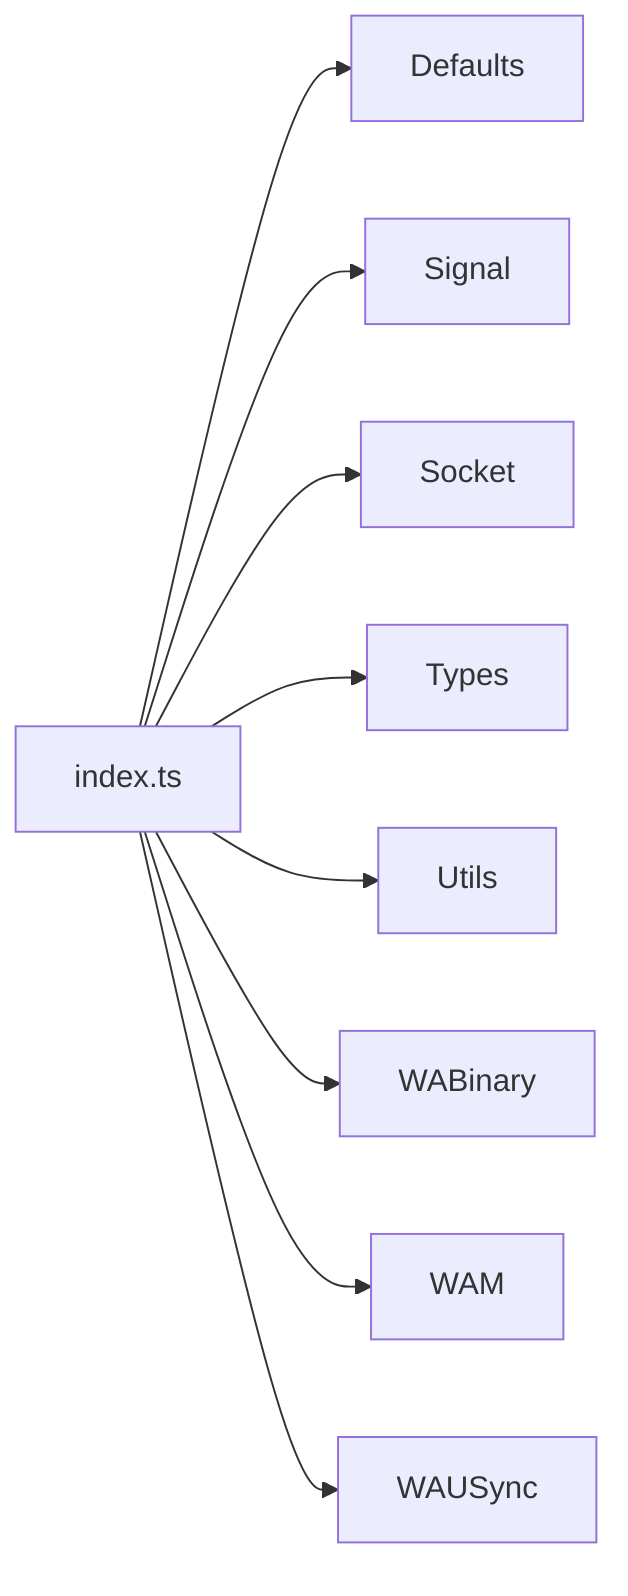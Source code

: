 flowchart LR
    Index[index.ts] --> Defaults
    Index --> Signal
    Index --> Socket
    Index --> Types
    Index --> Utils
    Index --> WABinary
    Index --> WAM
    Index --> WAUSync